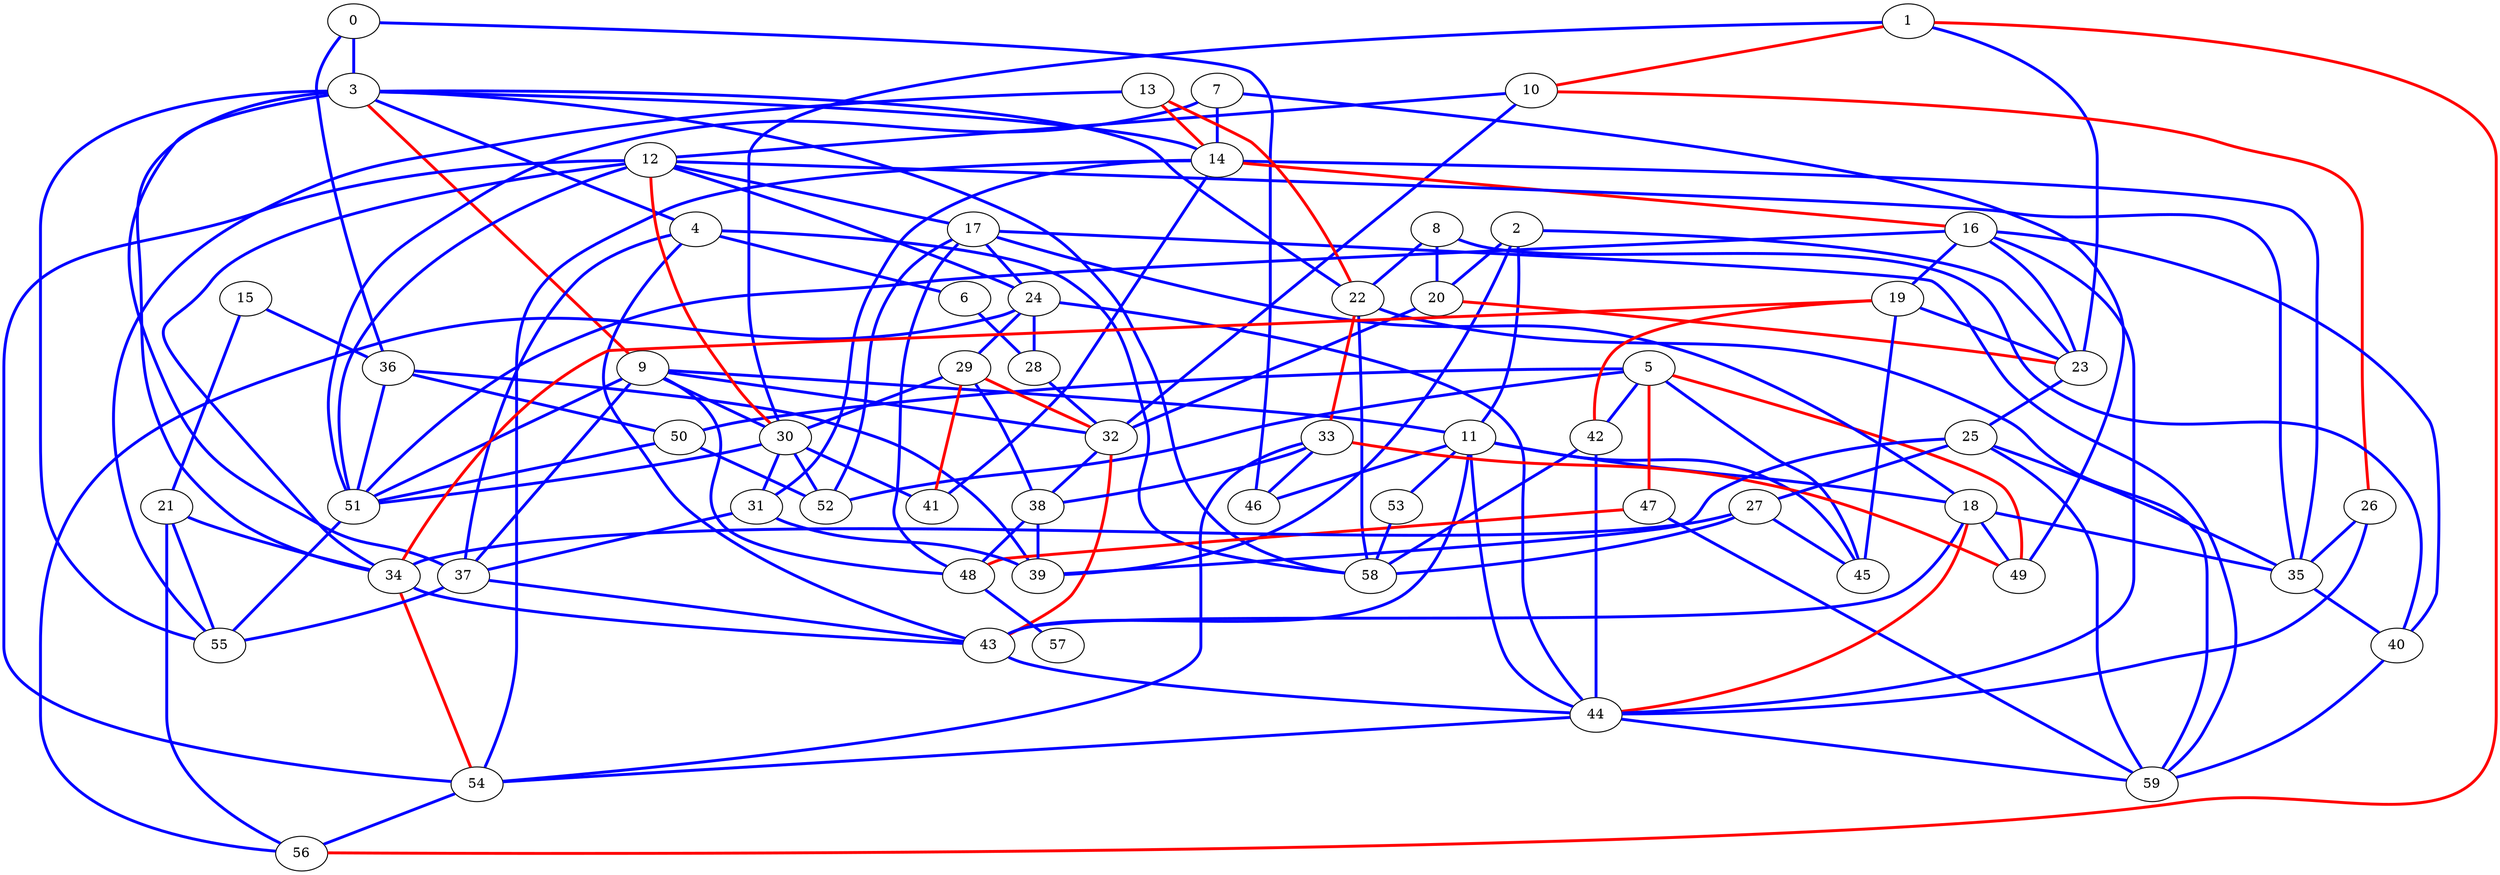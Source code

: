 graph anyrelation {
    overlap = false;

    // Node Properties


    "0" -- "3" [color=blue, penwidth=3]
"0" -- "36" [color=blue, penwidth=3]
"0" -- "46" [color=blue, penwidth=3]
"1" -- "10" [color=red, penwidth=3]
"1" -- "23" [color=blue, penwidth=3]
"1" -- "30" [color=blue, penwidth=3]
"1" -- "56" [color=red, penwidth=3]
"2" -- "11" [color=blue, penwidth=3]
"2" -- "20" [color=blue, penwidth=3]
"2" -- "23" [color=blue, penwidth=3]
"2" -- "39" [color=blue, penwidth=3]
"3" -- "4" [color=blue, penwidth=3]
"3" -- "9" [color=red, penwidth=3]
"3" -- "14" [color=blue, penwidth=3]
"3" -- "22" [color=blue, penwidth=3]
"3" -- "34" [color=blue, penwidth=3]
"3" -- "37" [color=blue, penwidth=3]
"3" -- "55" [color=blue, penwidth=3]
"3" -- "58" [color=blue, penwidth=3]
"4" -- "6" [color=blue, penwidth=3]
"4" -- "37" [color=blue, penwidth=3]
"4" -- "43" [color=blue, penwidth=3]
"4" -- "58" [color=blue, penwidth=3]
"5" -- "42" [color=blue, penwidth=3]
"5" -- "45" [color=blue, penwidth=3]
"5" -- "47" [color=red, penwidth=3]
"5" -- "49" [color=red, penwidth=3]
"5" -- "50" [color=blue, penwidth=3]
"5" -- "52" [color=blue, penwidth=3]
"6" -- "28" [color=blue, penwidth=3]
"7" -- "14" [color=blue, penwidth=3]
"7" -- "49" [color=blue, penwidth=3]
"7" -- "51" [color=blue, penwidth=3]
"8" -- "20" [color=blue, penwidth=3]
"8" -- "22" [color=blue, penwidth=3]
"8" -- "40" [color=blue, penwidth=3]
"9" -- "11" [color=blue, penwidth=3]
"9" -- "30" [color=blue, penwidth=3]
"9" -- "32" [color=blue, penwidth=3]
"9" -- "37" [color=blue, penwidth=3]
"9" -- "48" [color=blue, penwidth=3]
"9" -- "51" [color=blue, penwidth=3]
"10" -- "12" [color=blue, penwidth=3]
"10" -- "26" [color=red, penwidth=3]
"10" -- "32" [color=blue, penwidth=3]
"11" -- "18" [color=blue, penwidth=3]
"11" -- "43" [color=blue, penwidth=3]
"11" -- "44" [color=blue, penwidth=3]
"11" -- "45" [color=blue, penwidth=3]
"11" -- "46" [color=blue, penwidth=3]
"11" -- "53" [color=blue, penwidth=3]
"12" -- "17" [color=blue, penwidth=3]
"12" -- "24" [color=blue, penwidth=3]
"12" -- "30" [color=red, penwidth=3]
"12" -- "34" [color=blue, penwidth=3]
"12" -- "35" [color=blue, penwidth=3]
"12" -- "51" [color=blue, penwidth=3]
"12" -- "54" [color=blue, penwidth=3]
"13" -- "14" [color=red, penwidth=3]
"13" -- "22" [color=red, penwidth=3]
"13" -- "55" [color=blue, penwidth=3]
"14" -- "16" [color=red, penwidth=3]
"14" -- "31" [color=blue, penwidth=3]
"14" -- "35" [color=blue, penwidth=3]
"14" -- "41" [color=blue, penwidth=3]
"14" -- "54" [color=blue, penwidth=3]
"15" -- "21" [color=blue, penwidth=3]
"15" -- "36" [color=blue, penwidth=3]
"16" -- "19" [color=blue, penwidth=3]
"16" -- "23" [color=blue, penwidth=3]
"16" -- "40" [color=blue, penwidth=3]
"16" -- "44" [color=blue, penwidth=3]
"16" -- "51" [color=blue, penwidth=3]
"17" -- "18" [color=blue, penwidth=3]
"17" -- "24" [color=blue, penwidth=3]
"17" -- "48" [color=blue, penwidth=3]
"17" -- "52" [color=blue, penwidth=3]
"17" -- "59" [color=blue, penwidth=3]
"18" -- "35" [color=blue, penwidth=3]
"18" -- "43" [color=blue, penwidth=3]
"18" -- "44" [color=red, penwidth=3]
"18" -- "49" [color=blue, penwidth=3]
"19" -- "23" [color=blue, penwidth=3]
"19" -- "34" [color=red, penwidth=3]
"19" -- "42" [color=red, penwidth=3]
"19" -- "45" [color=blue, penwidth=3]
"20" -- "23" [color=red, penwidth=3]
"20" -- "32" [color=blue, penwidth=3]
"21" -- "34" [color=blue, penwidth=3]
"21" -- "55" [color=blue, penwidth=3]
"21" -- "56" [color=blue, penwidth=3]
"22" -- "33" [color=red, penwidth=3]
"22" -- "58" [color=blue, penwidth=3]
"22" -- "59" [color=blue, penwidth=3]
"23" -- "25" [color=blue, penwidth=3]
"24" -- "28" [color=blue, penwidth=3]
"24" -- "29" [color=blue, penwidth=3]
"24" -- "44" [color=blue, penwidth=3]
"24" -- "56" [color=blue, penwidth=3]
"25" -- "27" [color=blue, penwidth=3]
"25" -- "35" [color=blue, penwidth=3]
"25" -- "39" [color=blue, penwidth=3]
"25" -- "59" [color=blue, penwidth=3]
"26" -- "35" [color=blue, penwidth=3]
"26" -- "44" [color=blue, penwidth=3]
"27" -- "34" [color=blue, penwidth=3]
"27" -- "45" [color=blue, penwidth=3]
"27" -- "58" [color=blue, penwidth=3]
"28" -- "32" [color=blue, penwidth=3]
"29" -- "30" [color=blue, penwidth=3]
"29" -- "32" [color=red, penwidth=3]
"29" -- "38" [color=blue, penwidth=3]
"29" -- "41" [color=red, penwidth=3]
"30" -- "31" [color=blue, penwidth=3]
"30" -- "41" [color=blue, penwidth=3]
"30" -- "51" [color=blue, penwidth=3]
"30" -- "52" [color=blue, penwidth=3]
"31" -- "37" [color=blue, penwidth=3]
"31" -- "39" [color=blue, penwidth=3]
"32" -- "38" [color=blue, penwidth=3]
"32" -- "43" [color=red, penwidth=3]
"33" -- "38" [color=blue, penwidth=3]
"33" -- "46" [color=blue, penwidth=3]
"33" -- "49" [color=red, penwidth=3]
"33" -- "54" [color=blue, penwidth=3]
"34" -- "43" [color=blue, penwidth=3]
"34" -- "54" [color=red, penwidth=3]
"35" -- "40" [color=blue, penwidth=3]
"36" -- "39" [color=blue, penwidth=3]
"36" -- "50" [color=blue, penwidth=3]
"36" -- "51" [color=blue, penwidth=3]
"37" -- "43" [color=blue, penwidth=3]
"37" -- "55" [color=blue, penwidth=3]
"38" -- "39" [color=blue, penwidth=3]
"38" -- "48" [color=blue, penwidth=3]
"40" -- "59" [color=blue, penwidth=3]
"42" -- "44" [color=blue, penwidth=3]
"42" -- "58" [color=blue, penwidth=3]
"43" -- "44" [color=blue, penwidth=3]
"44" -- "54" [color=blue, penwidth=3]
"44" -- "59" [color=blue, penwidth=3]
"47" -- "48" [color=red, penwidth=3]
"47" -- "59" [color=blue, penwidth=3]
"48" -- "57" [color=blue, penwidth=3]
"50" -- "51" [color=blue, penwidth=3]
"50" -- "52" [color=blue, penwidth=3]
"51" -- "55" [color=blue, penwidth=3]
"53" -- "58" [color=blue, penwidth=3]
"54" -- "56" [color=blue, penwidth=3]
}